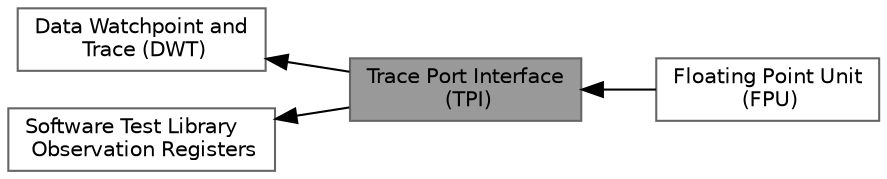 digraph "Trace Port Interface (TPI)"
{
 // LATEX_PDF_SIZE
  bgcolor="transparent";
  edge [fontname=Helvetica,fontsize=10,labelfontname=Helvetica,labelfontsize=10];
  node [fontname=Helvetica,fontsize=10,shape=box,height=0.2,width=0.4];
  rankdir=LR;
  Node2 [id="Node000002",label="Data Watchpoint and\l Trace (DWT)",height=0.2,width=0.4,color="grey40", fillcolor="white", style="filled",URL="$group__CMSIS__DWT.html",tooltip="Type definitions for the Data Watchpoint and Trace (DWT)"];
  Node4 [id="Node000004",label="Floating Point Unit\l (FPU)",height=0.2,width=0.4,color="grey40", fillcolor="white", style="filled",URL="$group__CMSIS__FPU.html",tooltip="Type definitions for the Floating Point Unit (FPU)"];
  Node1 [id="Node000001",label="Trace Port Interface\l (TPI)",height=0.2,width=0.4,color="gray40", fillcolor="grey60", style="filled", fontcolor="black",tooltip="Type definitions for the Trace Port Interface (TPI)"];
  Node3 [id="Node000003",label="Software Test Library\l Observation Registers",height=0.2,width=0.4,color="grey40", fillcolor="white", style="filled",URL="$group__STL__Type.html",tooltip="Type definitions for the Software Test Library Observation Registerss (STL)"];
  Node2->Node1 [shape=plaintext, dir="back", style="solid"];
  Node3->Node1 [shape=plaintext, dir="back", style="solid"];
  Node1->Node4 [shape=plaintext, dir="back", style="solid"];
}
